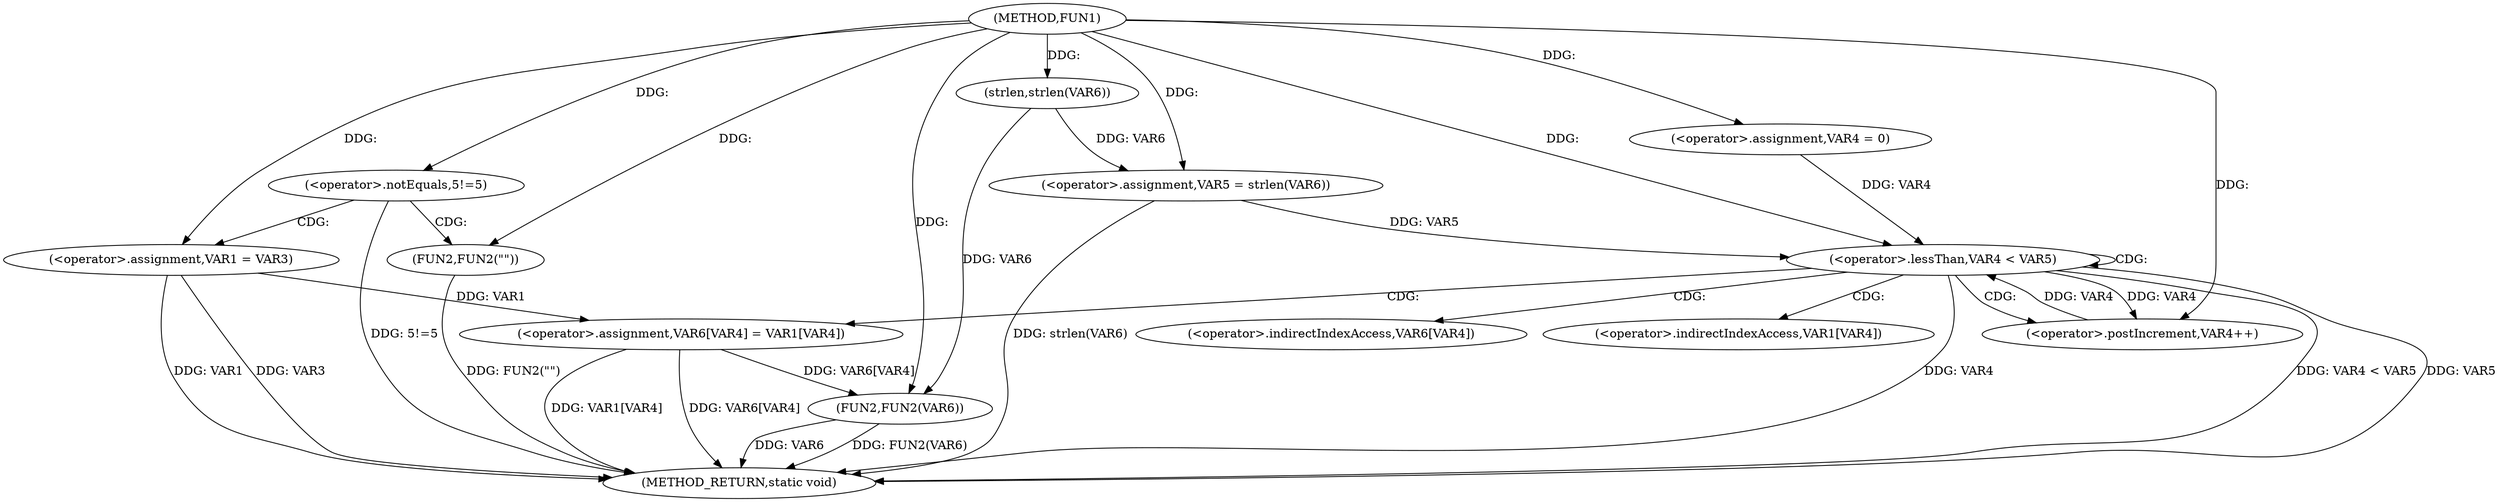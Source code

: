 digraph FUN1 {  
"1000100" [label = "(METHOD,FUN1)" ]
"1000144" [label = "(METHOD_RETURN,static void)" ]
"1000106" [label = "(<operator>.notEquals,5!=5)" ]
"1000110" [label = "(FUN2,FUN2(\"\"))" ]
"1000114" [label = "(<operator>.assignment,VAR1 = VAR3)" ]
"1000121" [label = "(<operator>.assignment,VAR5 = strlen(VAR6))" ]
"1000123" [label = "(strlen,strlen(VAR6))" ]
"1000126" [label = "(<operator>.assignment,VAR4 = 0)" ]
"1000129" [label = "(<operator>.lessThan,VAR4 < VAR5)" ]
"1000132" [label = "(<operator>.postIncrement,VAR4++)" ]
"1000135" [label = "(<operator>.assignment,VAR6[VAR4] = VAR1[VAR4])" ]
"1000142" [label = "(FUN2,FUN2(VAR6))" ]
"1000136" [label = "(<operator>.indirectIndexAccess,VAR6[VAR4])" ]
"1000139" [label = "(<operator>.indirectIndexAccess,VAR1[VAR4])" ]
  "1000142" -> "1000144"  [ label = "DDG: FUN2(VAR6)"] 
  "1000129" -> "1000144"  [ label = "DDG: VAR4 < VAR5"] 
  "1000114" -> "1000144"  [ label = "DDG: VAR3"] 
  "1000106" -> "1000144"  [ label = "DDG: 5!=5"] 
  "1000129" -> "1000144"  [ label = "DDG: VAR5"] 
  "1000129" -> "1000144"  [ label = "DDG: VAR4"] 
  "1000121" -> "1000144"  [ label = "DDG: strlen(VAR6)"] 
  "1000135" -> "1000144"  [ label = "DDG: VAR1[VAR4]"] 
  "1000114" -> "1000144"  [ label = "DDG: VAR1"] 
  "1000110" -> "1000144"  [ label = "DDG: FUN2(\"\")"] 
  "1000142" -> "1000144"  [ label = "DDG: VAR6"] 
  "1000135" -> "1000144"  [ label = "DDG: VAR6[VAR4]"] 
  "1000100" -> "1000106"  [ label = "DDG: "] 
  "1000100" -> "1000110"  [ label = "DDG: "] 
  "1000100" -> "1000114"  [ label = "DDG: "] 
  "1000123" -> "1000121"  [ label = "DDG: VAR6"] 
  "1000100" -> "1000121"  [ label = "DDG: "] 
  "1000100" -> "1000123"  [ label = "DDG: "] 
  "1000100" -> "1000126"  [ label = "DDG: "] 
  "1000126" -> "1000129"  [ label = "DDG: VAR4"] 
  "1000132" -> "1000129"  [ label = "DDG: VAR4"] 
  "1000100" -> "1000129"  [ label = "DDG: "] 
  "1000121" -> "1000129"  [ label = "DDG: VAR5"] 
  "1000129" -> "1000132"  [ label = "DDG: VAR4"] 
  "1000100" -> "1000132"  [ label = "DDG: "] 
  "1000114" -> "1000135"  [ label = "DDG: VAR1"] 
  "1000135" -> "1000142"  [ label = "DDG: VAR6[VAR4]"] 
  "1000123" -> "1000142"  [ label = "DDG: VAR6"] 
  "1000100" -> "1000142"  [ label = "DDG: "] 
  "1000106" -> "1000110"  [ label = "CDG: "] 
  "1000106" -> "1000114"  [ label = "CDG: "] 
  "1000129" -> "1000132"  [ label = "CDG: "] 
  "1000129" -> "1000129"  [ label = "CDG: "] 
  "1000129" -> "1000139"  [ label = "CDG: "] 
  "1000129" -> "1000135"  [ label = "CDG: "] 
  "1000129" -> "1000136"  [ label = "CDG: "] 
}
